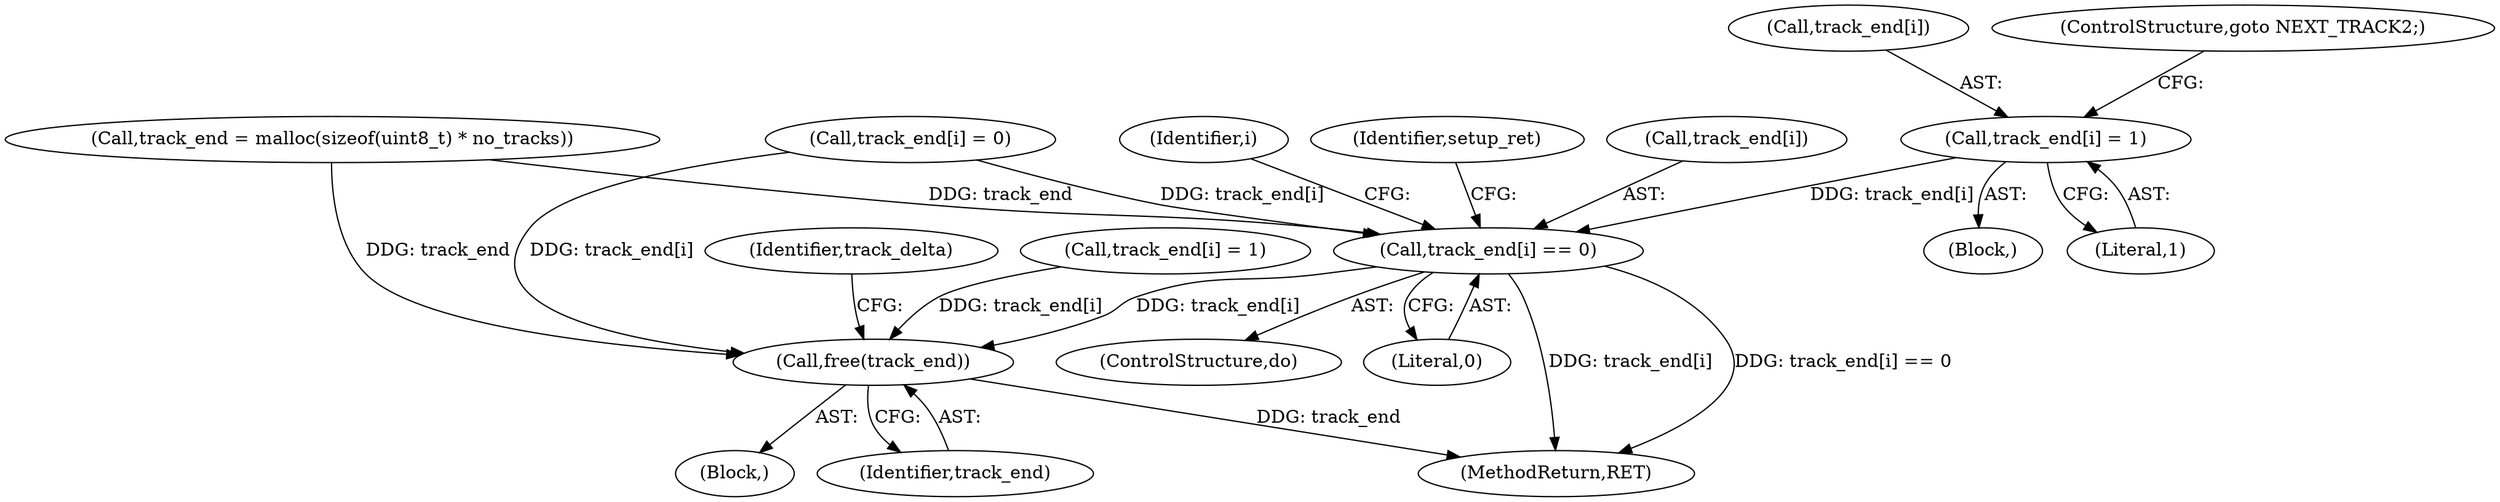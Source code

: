 digraph "0_wildmidi_660b513d99bced8783a4a5984ac2f742c74ebbdd_1@array" {
"1001176" [label="(Call,track_end[i] = 1)"];
"1001359" [label="(Call,track_end[i] == 0)"];
"1001417" [label="(Call,free(track_end))"];
"1000122" [label="(Block,)"];
"1001177" [label="(Call,track_end[i])"];
"1001075" [label="(Identifier,i)"];
"1000565" [label="(Call,track_end[i] = 0)"];
"1001176" [label="(Call,track_end[i] = 1)"];
"1000409" [label="(Call,track_end = malloc(sizeof(uint8_t) * no_tracks))"];
"1001420" [label="(Identifier,track_delta)"];
"1001359" [label="(Call,track_end[i] == 0)"];
"1001181" [label="(ControlStructure,goto NEXT_TRACK2;)"];
"1001363" [label="(Literal,0)"];
"1001085" [label="(Identifier,setup_ret)"];
"1001435" [label="(MethodReturn,RET)"];
"1001418" [label="(Identifier,track_end)"];
"1001082" [label="(ControlStructure,do)"];
"1001417" [label="(Call,free(track_end))"];
"1001180" [label="(Literal,1)"];
"1001360" [label="(Call,track_end[i])"];
"1000855" [label="(Call,track_end[i] = 1)"];
"1001175" [label="(Block,)"];
"1001176" -> "1001175"  [label="AST: "];
"1001176" -> "1001180"  [label="CFG: "];
"1001177" -> "1001176"  [label="AST: "];
"1001180" -> "1001176"  [label="AST: "];
"1001181" -> "1001176"  [label="CFG: "];
"1001176" -> "1001359"  [label="DDG: track_end[i]"];
"1001359" -> "1001082"  [label="AST: "];
"1001359" -> "1001363"  [label="CFG: "];
"1001360" -> "1001359"  [label="AST: "];
"1001363" -> "1001359"  [label="AST: "];
"1001085" -> "1001359"  [label="CFG: "];
"1001075" -> "1001359"  [label="CFG: "];
"1001359" -> "1001435"  [label="DDG: track_end[i] == 0"];
"1001359" -> "1001435"  [label="DDG: track_end[i]"];
"1000565" -> "1001359"  [label="DDG: track_end[i]"];
"1000409" -> "1001359"  [label="DDG: track_end"];
"1001359" -> "1001417"  [label="DDG: track_end[i]"];
"1001417" -> "1000122"  [label="AST: "];
"1001417" -> "1001418"  [label="CFG: "];
"1001418" -> "1001417"  [label="AST: "];
"1001420" -> "1001417"  [label="CFG: "];
"1001417" -> "1001435"  [label="DDG: track_end"];
"1000565" -> "1001417"  [label="DDG: track_end[i]"];
"1000409" -> "1001417"  [label="DDG: track_end"];
"1000855" -> "1001417"  [label="DDG: track_end[i]"];
}
